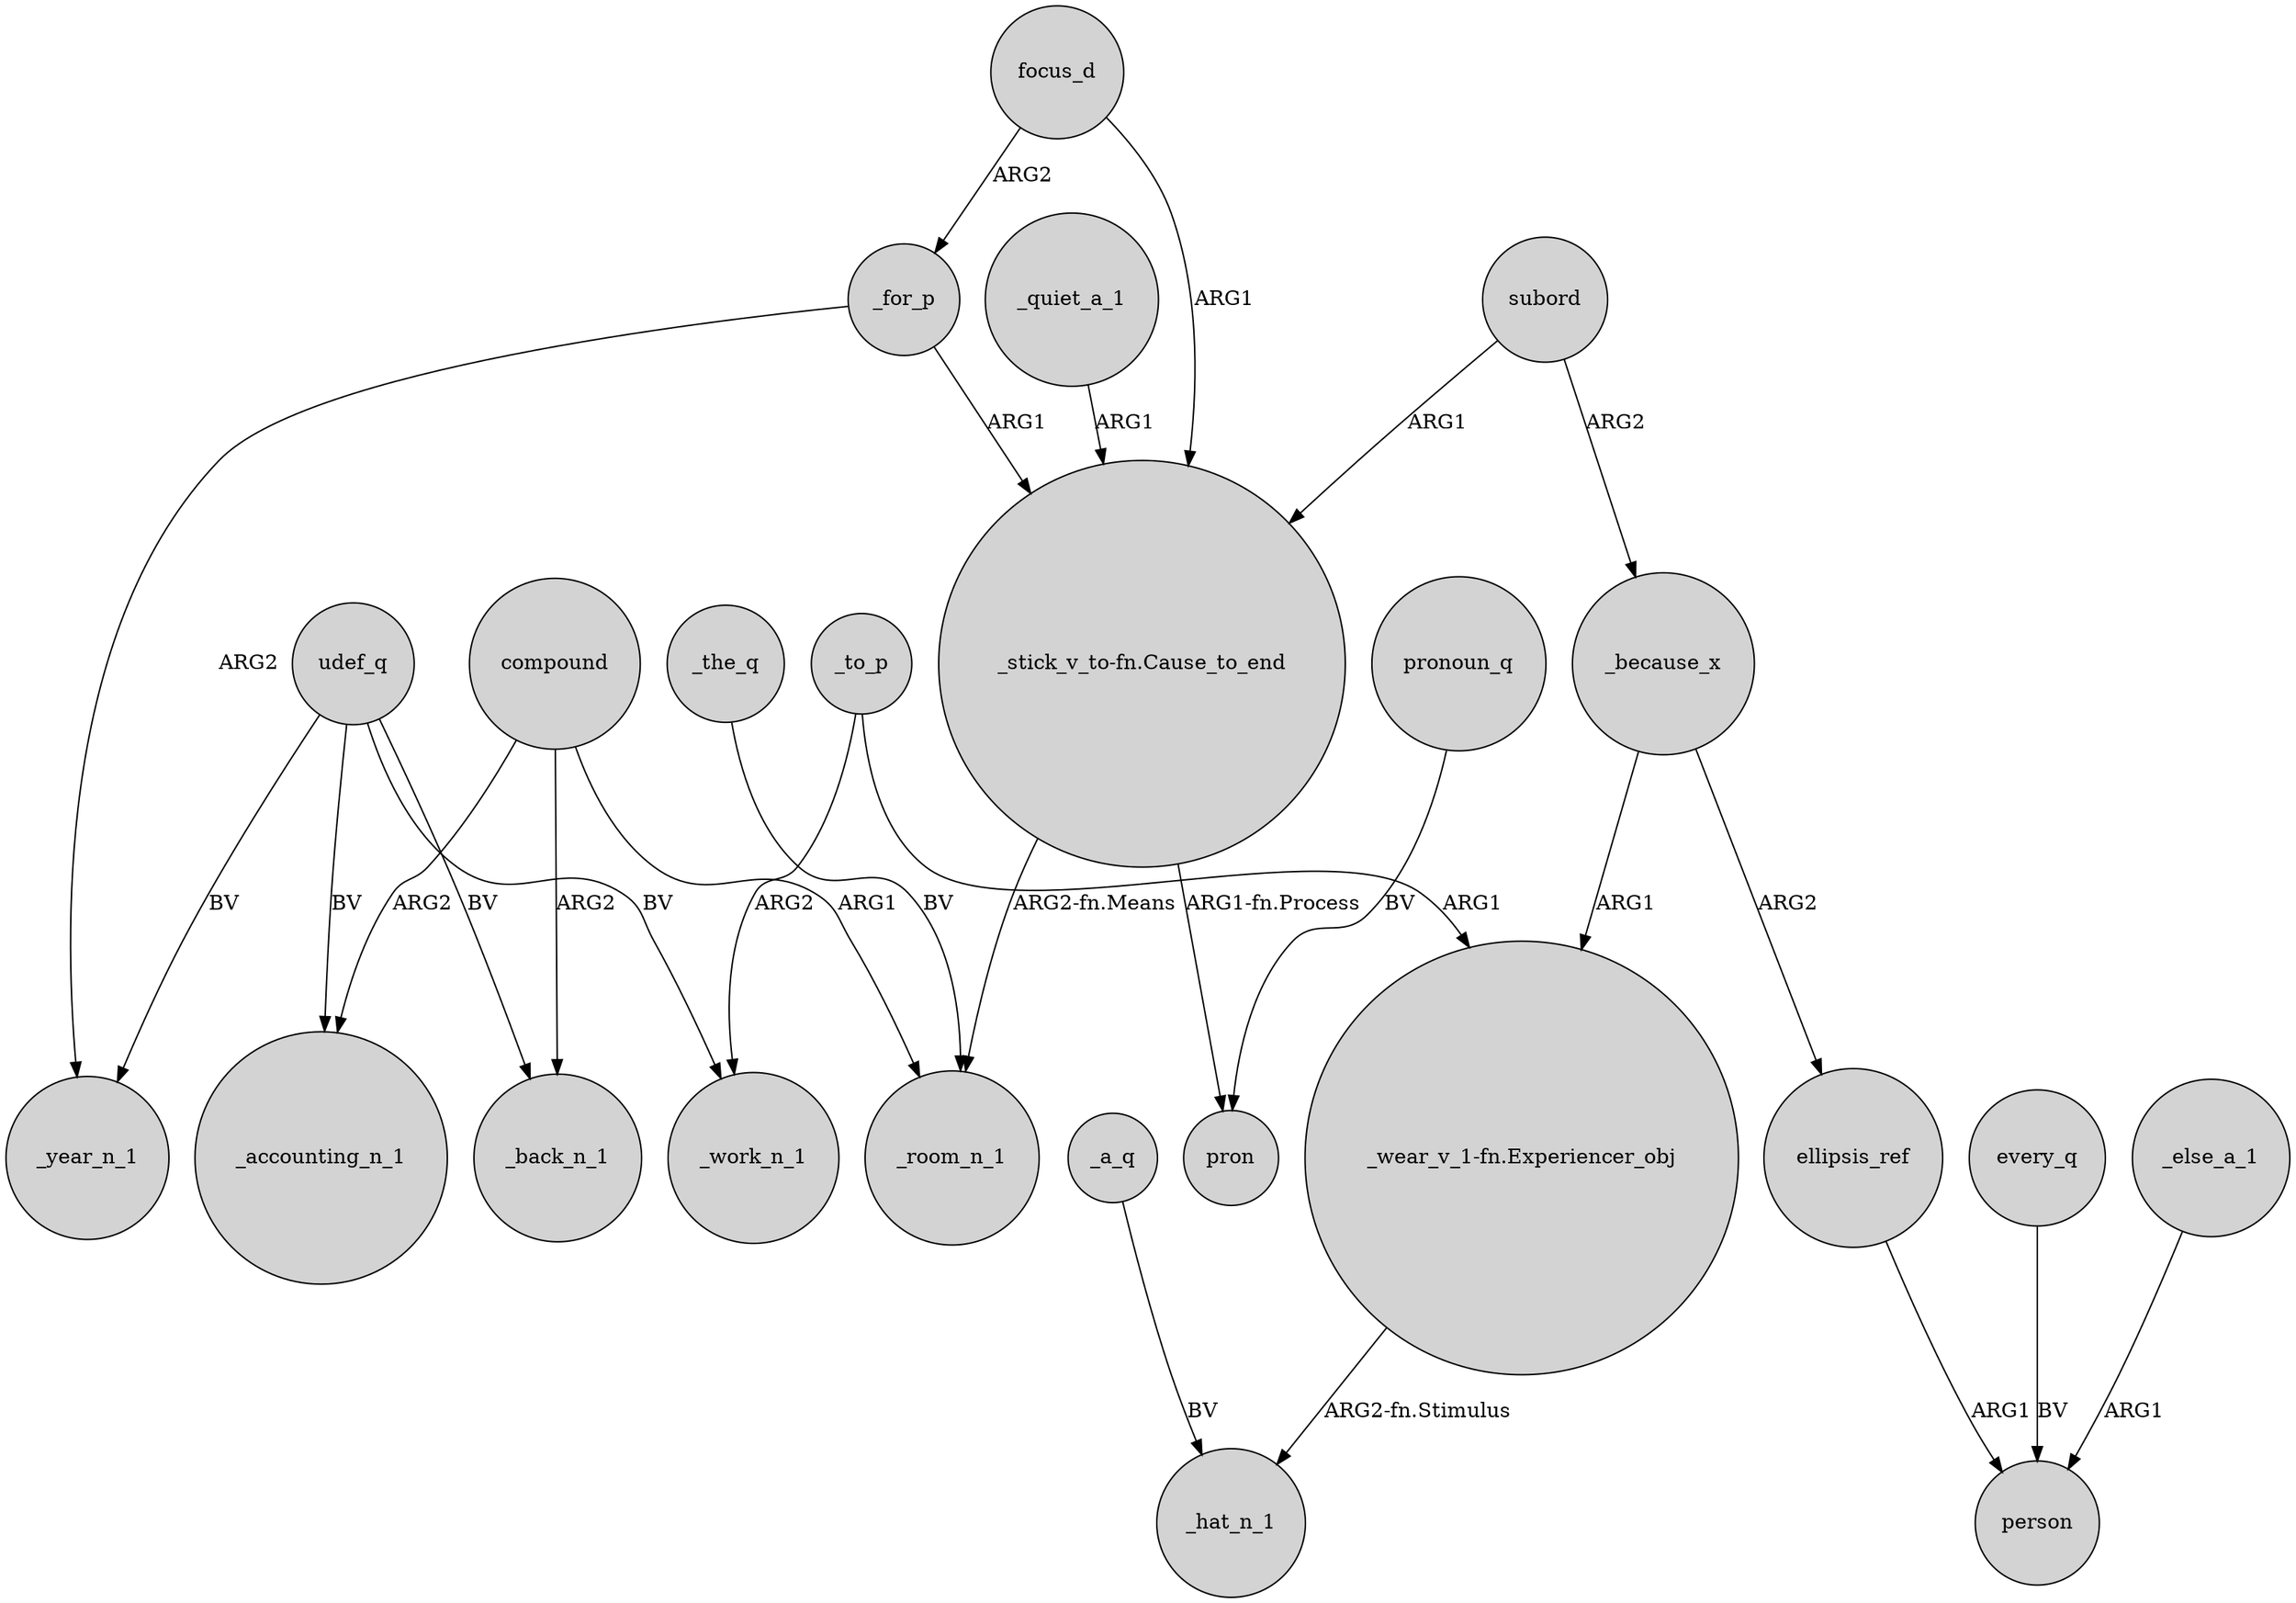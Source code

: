 digraph {
	node [shape=circle style=filled]
	_for_p -> "_stick_v_to-fn.Cause_to_end" [label=ARG1]
	every_q -> person [label=BV]
	_the_q -> _room_n_1 [label=BV]
	ellipsis_ref -> person [label=ARG1]
	subord -> _because_x [label=ARG2]
	"_stick_v_to-fn.Cause_to_end" -> pron [label="ARG1-fn.Process"]
	subord -> "_stick_v_to-fn.Cause_to_end" [label=ARG1]
	udef_q -> _work_n_1 [label=BV]
	_a_q -> _hat_n_1 [label=BV]
	"_wear_v_1-fn.Experiencer_obj" -> _hat_n_1 [label="ARG2-fn.Stimulus"]
	"_stick_v_to-fn.Cause_to_end" -> _room_n_1 [label="ARG2-fn.Means"]
	compound -> _room_n_1 [label=ARG1]
	compound -> _back_n_1 [label=ARG2]
	pronoun_q -> pron [label=BV]
	_else_a_1 -> person [label=ARG1]
	udef_q -> _back_n_1 [label=BV]
	_quiet_a_1 -> "_stick_v_to-fn.Cause_to_end" [label=ARG1]
	_to_p -> _work_n_1 [label=ARG2]
	udef_q -> _year_n_1 [label=BV]
	_to_p -> "_wear_v_1-fn.Experiencer_obj" [label=ARG1]
	compound -> _accounting_n_1 [label=ARG2]
	udef_q -> _accounting_n_1 [label=BV]
	_for_p -> _year_n_1 [label=ARG2]
	focus_d -> _for_p [label=ARG2]
	_because_x -> ellipsis_ref [label=ARG2]
	focus_d -> "_stick_v_to-fn.Cause_to_end" [label=ARG1]
	_because_x -> "_wear_v_1-fn.Experiencer_obj" [label=ARG1]
}
